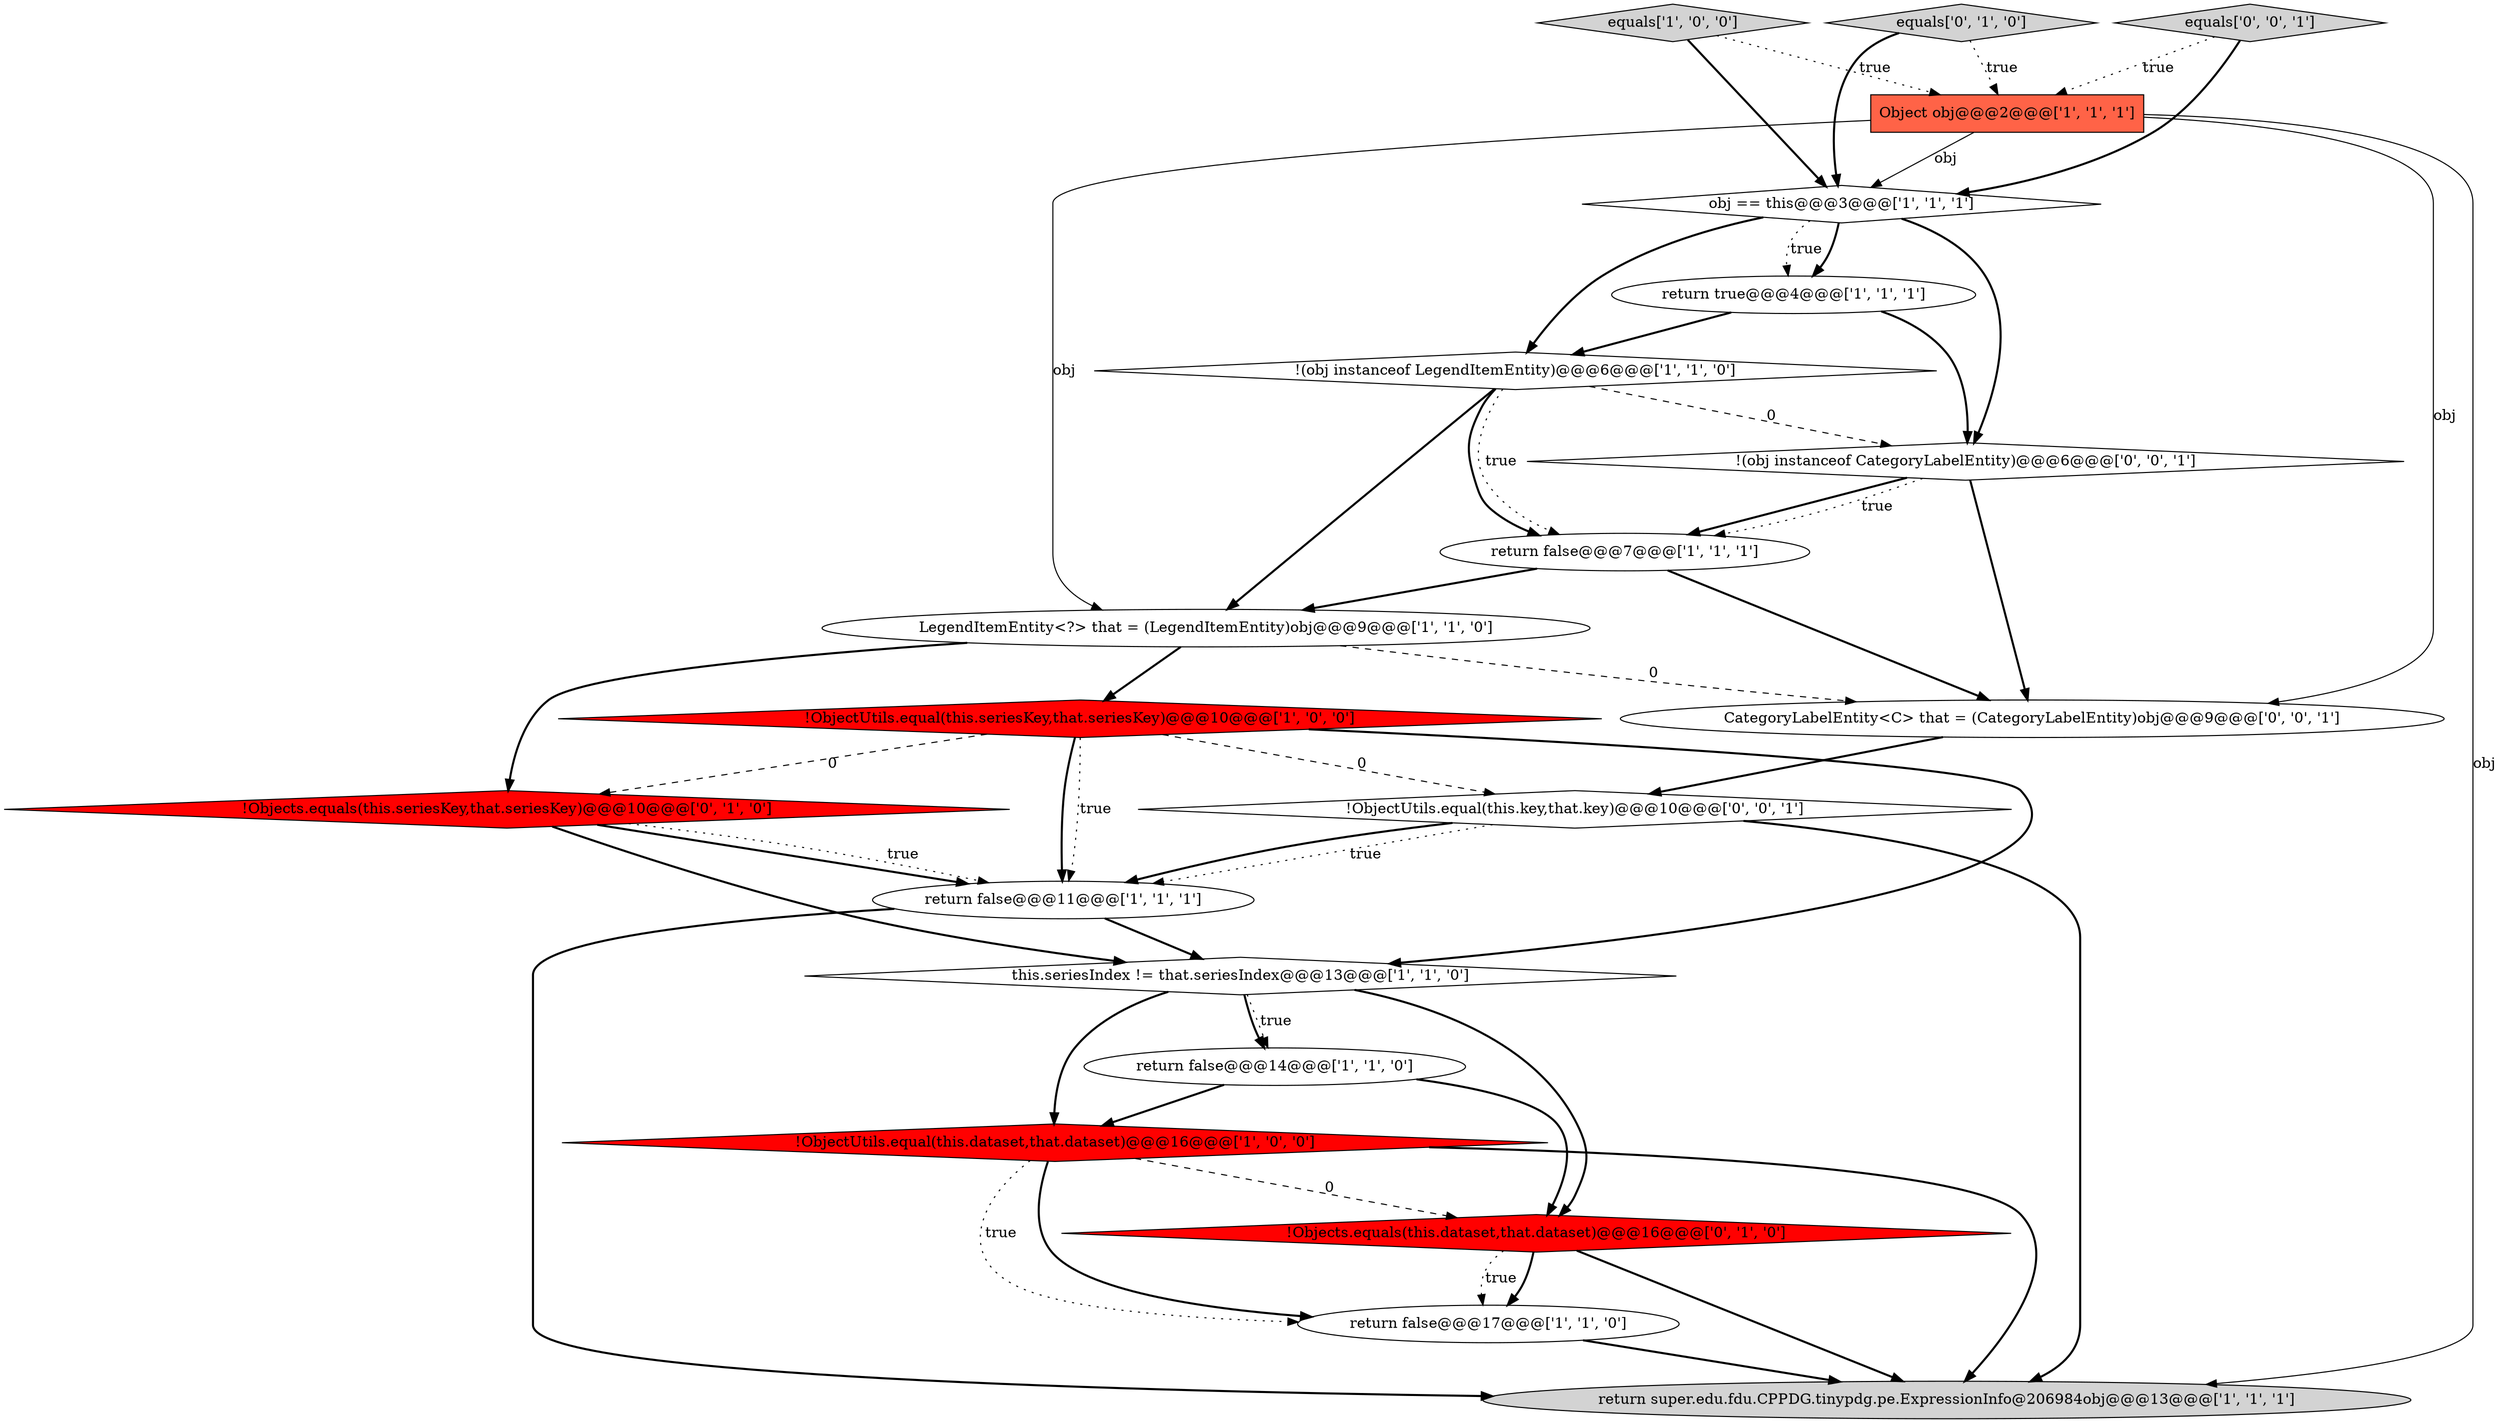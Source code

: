 digraph {
20 [style = filled, label = "!(obj instanceof CategoryLabelEntity)@@@6@@@['0', '0', '1']", fillcolor = white, shape = diamond image = "AAA0AAABBB3BBB"];
14 [style = filled, label = "!Objects.equals(this.seriesKey,that.seriesKey)@@@10@@@['0', '1', '0']", fillcolor = red, shape = diamond image = "AAA1AAABBB2BBB"];
18 [style = filled, label = "!ObjectUtils.equal(this.key,that.key)@@@10@@@['0', '0', '1']", fillcolor = white, shape = diamond image = "AAA0AAABBB3BBB"];
12 [style = filled, label = "return false@@@7@@@['1', '1', '1']", fillcolor = white, shape = ellipse image = "AAA0AAABBB1BBB"];
5 [style = filled, label = "return true@@@4@@@['1', '1', '1']", fillcolor = white, shape = ellipse image = "AAA0AAABBB1BBB"];
1 [style = filled, label = "Object obj@@@2@@@['1', '1', '1']", fillcolor = tomato, shape = box image = "AAA0AAABBB1BBB"];
13 [style = filled, label = "equals['1', '0', '0']", fillcolor = lightgray, shape = diamond image = "AAA0AAABBB1BBB"];
3 [style = filled, label = "obj == this@@@3@@@['1', '1', '1']", fillcolor = white, shape = diamond image = "AAA0AAABBB1BBB"];
16 [style = filled, label = "!Objects.equals(this.dataset,that.dataset)@@@16@@@['0', '1', '0']", fillcolor = red, shape = diamond image = "AAA1AAABBB2BBB"];
8 [style = filled, label = "this.seriesIndex != that.seriesIndex@@@13@@@['1', '1', '0']", fillcolor = white, shape = diamond image = "AAA0AAABBB1BBB"];
6 [style = filled, label = "!(obj instanceof LegendItemEntity)@@@6@@@['1', '1', '0']", fillcolor = white, shape = diamond image = "AAA0AAABBB1BBB"];
11 [style = filled, label = "!ObjectUtils.equal(this.dataset,that.dataset)@@@16@@@['1', '0', '0']", fillcolor = red, shape = diamond image = "AAA1AAABBB1BBB"];
2 [style = filled, label = "return super.edu.fdu.CPPDG.tinypdg.pe.ExpressionInfo@206984obj@@@13@@@['1', '1', '1']", fillcolor = lightgray, shape = ellipse image = "AAA0AAABBB1BBB"];
19 [style = filled, label = "equals['0', '0', '1']", fillcolor = lightgray, shape = diamond image = "AAA0AAABBB3BBB"];
9 [style = filled, label = "return false@@@11@@@['1', '1', '1']", fillcolor = white, shape = ellipse image = "AAA0AAABBB1BBB"];
17 [style = filled, label = "CategoryLabelEntity<C> that = (CategoryLabelEntity)obj@@@9@@@['0', '0', '1']", fillcolor = white, shape = ellipse image = "AAA0AAABBB3BBB"];
7 [style = filled, label = "return false@@@17@@@['1', '1', '0']", fillcolor = white, shape = ellipse image = "AAA0AAABBB1BBB"];
10 [style = filled, label = "LegendItemEntity<?> that = (LegendItemEntity)obj@@@9@@@['1', '1', '0']", fillcolor = white, shape = ellipse image = "AAA0AAABBB1BBB"];
15 [style = filled, label = "equals['0', '1', '0']", fillcolor = lightgray, shape = diamond image = "AAA0AAABBB2BBB"];
0 [style = filled, label = "!ObjectUtils.equal(this.seriesKey,that.seriesKey)@@@10@@@['1', '0', '0']", fillcolor = red, shape = diamond image = "AAA1AAABBB1BBB"];
4 [style = filled, label = "return false@@@14@@@['1', '1', '0']", fillcolor = white, shape = ellipse image = "AAA0AAABBB1BBB"];
11->7 [style = dotted, label="true"];
19->1 [style = dotted, label="true"];
8->16 [style = bold, label=""];
0->9 [style = bold, label=""];
20->17 [style = bold, label=""];
5->20 [style = bold, label=""];
10->14 [style = bold, label=""];
9->2 [style = bold, label=""];
11->16 [style = dashed, label="0"];
6->20 [style = dashed, label="0"];
1->3 [style = solid, label="obj"];
12->17 [style = bold, label=""];
16->7 [style = bold, label=""];
3->6 [style = bold, label=""];
1->2 [style = solid, label="obj"];
16->2 [style = bold, label=""];
18->2 [style = bold, label=""];
9->8 [style = bold, label=""];
15->3 [style = bold, label=""];
8->4 [style = dotted, label="true"];
11->2 [style = bold, label=""];
0->14 [style = dashed, label="0"];
1->10 [style = solid, label="obj"];
16->7 [style = dotted, label="true"];
13->1 [style = dotted, label="true"];
3->5 [style = bold, label=""];
12->10 [style = bold, label=""];
3->5 [style = dotted, label="true"];
3->20 [style = bold, label=""];
5->6 [style = bold, label=""];
13->3 [style = bold, label=""];
7->2 [style = bold, label=""];
15->1 [style = dotted, label="true"];
6->10 [style = bold, label=""];
17->18 [style = bold, label=""];
18->9 [style = dotted, label="true"];
10->0 [style = bold, label=""];
20->12 [style = bold, label=""];
0->8 [style = bold, label=""];
18->9 [style = bold, label=""];
10->17 [style = dashed, label="0"];
0->18 [style = dashed, label="0"];
14->9 [style = bold, label=""];
14->8 [style = bold, label=""];
20->12 [style = dotted, label="true"];
6->12 [style = dotted, label="true"];
14->9 [style = dotted, label="true"];
8->4 [style = bold, label=""];
4->11 [style = bold, label=""];
8->11 [style = bold, label=""];
0->9 [style = dotted, label="true"];
19->3 [style = bold, label=""];
1->17 [style = solid, label="obj"];
11->7 [style = bold, label=""];
4->16 [style = bold, label=""];
6->12 [style = bold, label=""];
}
